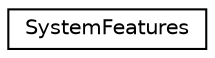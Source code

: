 digraph "类继承关系图"
{
  edge [fontname="Helvetica",fontsize="10",labelfontname="Helvetica",labelfontsize="10"];
  node [fontname="Helvetica",fontsize="10",shape=record];
  rankdir="LR";
  Node0 [label="SystemFeatures",height=0.2,width=0.4,color="black", fillcolor="white", style="filled",URL="$d4/df2/class_system_features.html"];
}
